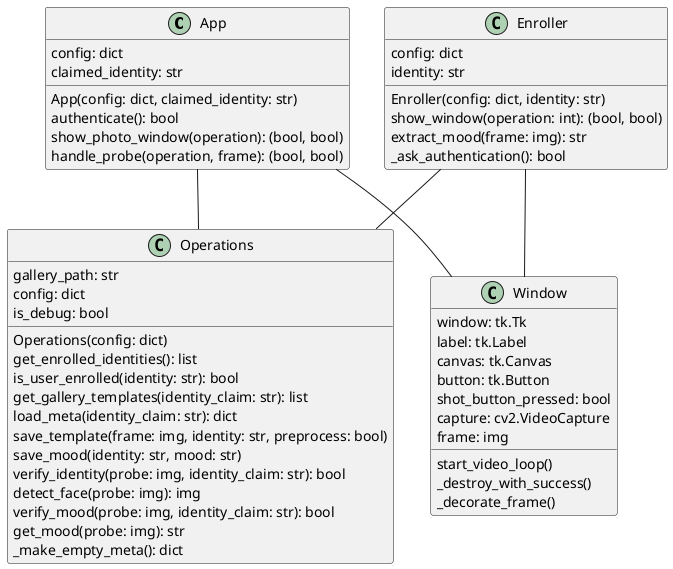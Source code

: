 @startuml class-diagram

App -- Operations
App -- Window
Enroller -- Operations
Enroller -- Window

class App {
    config: dict
    claimed_identity: str
    
    App(config: dict, claimed_identity: str)
    authenticate(): bool
    show_photo_window(operation): (bool, bool)
    handle_probe(operation, frame): (bool, bool)
}

class Operations {
    gallery_path: str
    config: dict
    is_debug: bool

    Operations(config: dict)
    get_enrolled_identities(): list
    is_user_enrolled(identity: str): bool
    get_gallery_templates(identity_claim: str): list
    load_meta(identity_claim: str): dict
    save_template(frame: img, identity: str, preprocess: bool)
    save_mood(identity: str, mood: str)
    verify_identity(probe: img, identity_claim: str): bool
    detect_face(probe: img): img
    verify_mood(probe: img, identity_claim: str): bool
    get_mood(probe: img): str
    _make_empty_meta(): dict
}

class Window {
    window: tk.Tk
    label: tk.Label
    canvas: tk.Canvas
    button: tk.Button
    shot_button_pressed: bool
    capture: cv2.VideoCapture
    frame: img

    start_video_loop()
    _destroy_with_success()
    _decorate_frame()
}

class Enroller {
    config: dict
    identity: str

    Enroller(config: dict, identity: str)
    show_window(operation: int): (bool, bool)
    extract_mood(frame: img): str
    _ask_authentication(): bool
}

@enduml